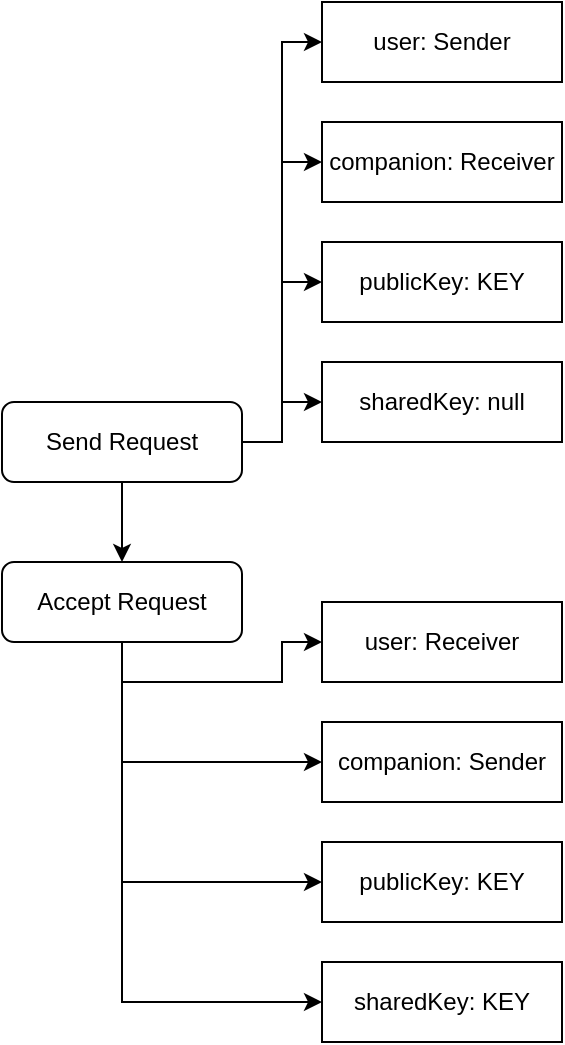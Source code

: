 <mxfile version="21.5.0" type="github">
  <diagram name="Сторінка-1" id="IeGEWTI6uYEU6mFzSDsn">
    <mxGraphModel dx="1050" dy="581" grid="1" gridSize="10" guides="1" tooltips="1" connect="1" arrows="1" fold="1" page="1" pageScale="1" pageWidth="827" pageHeight="1169" math="0" shadow="0">
      <root>
        <mxCell id="0" />
        <mxCell id="1" parent="0" />
        <mxCell id="P9SAvOtFX5adnBapJRDA-3" value="" style="edgeStyle=orthogonalEdgeStyle;rounded=0;orthogonalLoop=1;jettySize=auto;html=1;" edge="1" parent="1" source="P9SAvOtFX5adnBapJRDA-1" target="P9SAvOtFX5adnBapJRDA-2">
          <mxGeometry relative="1" as="geometry" />
        </mxCell>
        <mxCell id="P9SAvOtFX5adnBapJRDA-11" style="edgeStyle=orthogonalEdgeStyle;rounded=0;orthogonalLoop=1;jettySize=auto;html=1;exitX=1;exitY=0.5;exitDx=0;exitDy=0;entryX=0;entryY=0.5;entryDx=0;entryDy=0;" edge="1" parent="1" source="P9SAvOtFX5adnBapJRDA-1" target="P9SAvOtFX5adnBapJRDA-10">
          <mxGeometry relative="1" as="geometry" />
        </mxCell>
        <mxCell id="P9SAvOtFX5adnBapJRDA-12" style="edgeStyle=orthogonalEdgeStyle;rounded=0;orthogonalLoop=1;jettySize=auto;html=1;exitX=1;exitY=0.5;exitDx=0;exitDy=0;entryX=0;entryY=0.5;entryDx=0;entryDy=0;" edge="1" parent="1" source="P9SAvOtFX5adnBapJRDA-1" target="P9SAvOtFX5adnBapJRDA-9">
          <mxGeometry relative="1" as="geometry" />
        </mxCell>
        <mxCell id="P9SAvOtFX5adnBapJRDA-13" style="edgeStyle=orthogonalEdgeStyle;rounded=0;orthogonalLoop=1;jettySize=auto;html=1;exitX=1;exitY=0.5;exitDx=0;exitDy=0;entryX=0;entryY=0.5;entryDx=0;entryDy=0;" edge="1" parent="1" source="P9SAvOtFX5adnBapJRDA-1" target="P9SAvOtFX5adnBapJRDA-8">
          <mxGeometry relative="1" as="geometry" />
        </mxCell>
        <mxCell id="P9SAvOtFX5adnBapJRDA-15" style="edgeStyle=orthogonalEdgeStyle;rounded=0;orthogonalLoop=1;jettySize=auto;html=1;exitX=1;exitY=0.5;exitDx=0;exitDy=0;entryX=0;entryY=0.5;entryDx=0;entryDy=0;" edge="1" parent="1" source="P9SAvOtFX5adnBapJRDA-1" target="P9SAvOtFX5adnBapJRDA-14">
          <mxGeometry relative="1" as="geometry" />
        </mxCell>
        <mxCell id="P9SAvOtFX5adnBapJRDA-1" value="Send Request" style="rounded=1;whiteSpace=wrap;html=1;" vertex="1" parent="1">
          <mxGeometry x="280" y="200" width="120" height="40" as="geometry" />
        </mxCell>
        <mxCell id="P9SAvOtFX5adnBapJRDA-20" style="edgeStyle=orthogonalEdgeStyle;rounded=0;orthogonalLoop=1;jettySize=auto;html=1;exitX=0.5;exitY=1;exitDx=0;exitDy=0;entryX=0;entryY=0.5;entryDx=0;entryDy=0;" edge="1" parent="1" source="P9SAvOtFX5adnBapJRDA-2" target="P9SAvOtFX5adnBapJRDA-16">
          <mxGeometry relative="1" as="geometry" />
        </mxCell>
        <mxCell id="P9SAvOtFX5adnBapJRDA-21" style="edgeStyle=orthogonalEdgeStyle;rounded=0;orthogonalLoop=1;jettySize=auto;html=1;exitX=0.5;exitY=1;exitDx=0;exitDy=0;entryX=0;entryY=0.5;entryDx=0;entryDy=0;" edge="1" parent="1" source="P9SAvOtFX5adnBapJRDA-2" target="P9SAvOtFX5adnBapJRDA-17">
          <mxGeometry relative="1" as="geometry" />
        </mxCell>
        <mxCell id="P9SAvOtFX5adnBapJRDA-22" style="edgeStyle=orthogonalEdgeStyle;rounded=0;orthogonalLoop=1;jettySize=auto;html=1;exitX=0.5;exitY=1;exitDx=0;exitDy=0;entryX=0;entryY=0.5;entryDx=0;entryDy=0;" edge="1" parent="1" source="P9SAvOtFX5adnBapJRDA-2" target="P9SAvOtFX5adnBapJRDA-18">
          <mxGeometry relative="1" as="geometry" />
        </mxCell>
        <mxCell id="P9SAvOtFX5adnBapJRDA-23" style="edgeStyle=orthogonalEdgeStyle;rounded=0;orthogonalLoop=1;jettySize=auto;html=1;exitX=0.5;exitY=1;exitDx=0;exitDy=0;entryX=0;entryY=0.5;entryDx=0;entryDy=0;" edge="1" parent="1" source="P9SAvOtFX5adnBapJRDA-2" target="P9SAvOtFX5adnBapJRDA-19">
          <mxGeometry relative="1" as="geometry" />
        </mxCell>
        <mxCell id="P9SAvOtFX5adnBapJRDA-2" value="Accept Request" style="rounded=1;whiteSpace=wrap;html=1;" vertex="1" parent="1">
          <mxGeometry x="280" y="280" width="120" height="40" as="geometry" />
        </mxCell>
        <mxCell id="P9SAvOtFX5adnBapJRDA-8" value="user: Sender" style="rounded=0;whiteSpace=wrap;html=1;" vertex="1" parent="1">
          <mxGeometry x="440" width="120" height="40" as="geometry" />
        </mxCell>
        <mxCell id="P9SAvOtFX5adnBapJRDA-9" value="companion: Receiver" style="rounded=0;whiteSpace=wrap;html=1;" vertex="1" parent="1">
          <mxGeometry x="440" y="60" width="120" height="40" as="geometry" />
        </mxCell>
        <mxCell id="P9SAvOtFX5adnBapJRDA-10" value="publicKey: KEY" style="rounded=0;whiteSpace=wrap;html=1;" vertex="1" parent="1">
          <mxGeometry x="440" y="120" width="120" height="40" as="geometry" />
        </mxCell>
        <mxCell id="P9SAvOtFX5adnBapJRDA-14" value="sharedKey: null" style="rounded=0;whiteSpace=wrap;html=1;" vertex="1" parent="1">
          <mxGeometry x="440" y="180" width="120" height="40" as="geometry" />
        </mxCell>
        <mxCell id="P9SAvOtFX5adnBapJRDA-16" value="user: Receiver" style="rounded=0;whiteSpace=wrap;html=1;" vertex="1" parent="1">
          <mxGeometry x="440" y="300" width="120" height="40" as="geometry" />
        </mxCell>
        <mxCell id="P9SAvOtFX5adnBapJRDA-17" value="companion: Sender" style="rounded=0;whiteSpace=wrap;html=1;" vertex="1" parent="1">
          <mxGeometry x="440" y="360" width="120" height="40" as="geometry" />
        </mxCell>
        <mxCell id="P9SAvOtFX5adnBapJRDA-18" value="publicKey: KEY" style="rounded=0;whiteSpace=wrap;html=1;" vertex="1" parent="1">
          <mxGeometry x="440" y="420" width="120" height="40" as="geometry" />
        </mxCell>
        <mxCell id="P9SAvOtFX5adnBapJRDA-19" value="sharedKey: KEY" style="rounded=0;whiteSpace=wrap;html=1;" vertex="1" parent="1">
          <mxGeometry x="440" y="480" width="120" height="40" as="geometry" />
        </mxCell>
      </root>
    </mxGraphModel>
  </diagram>
</mxfile>
